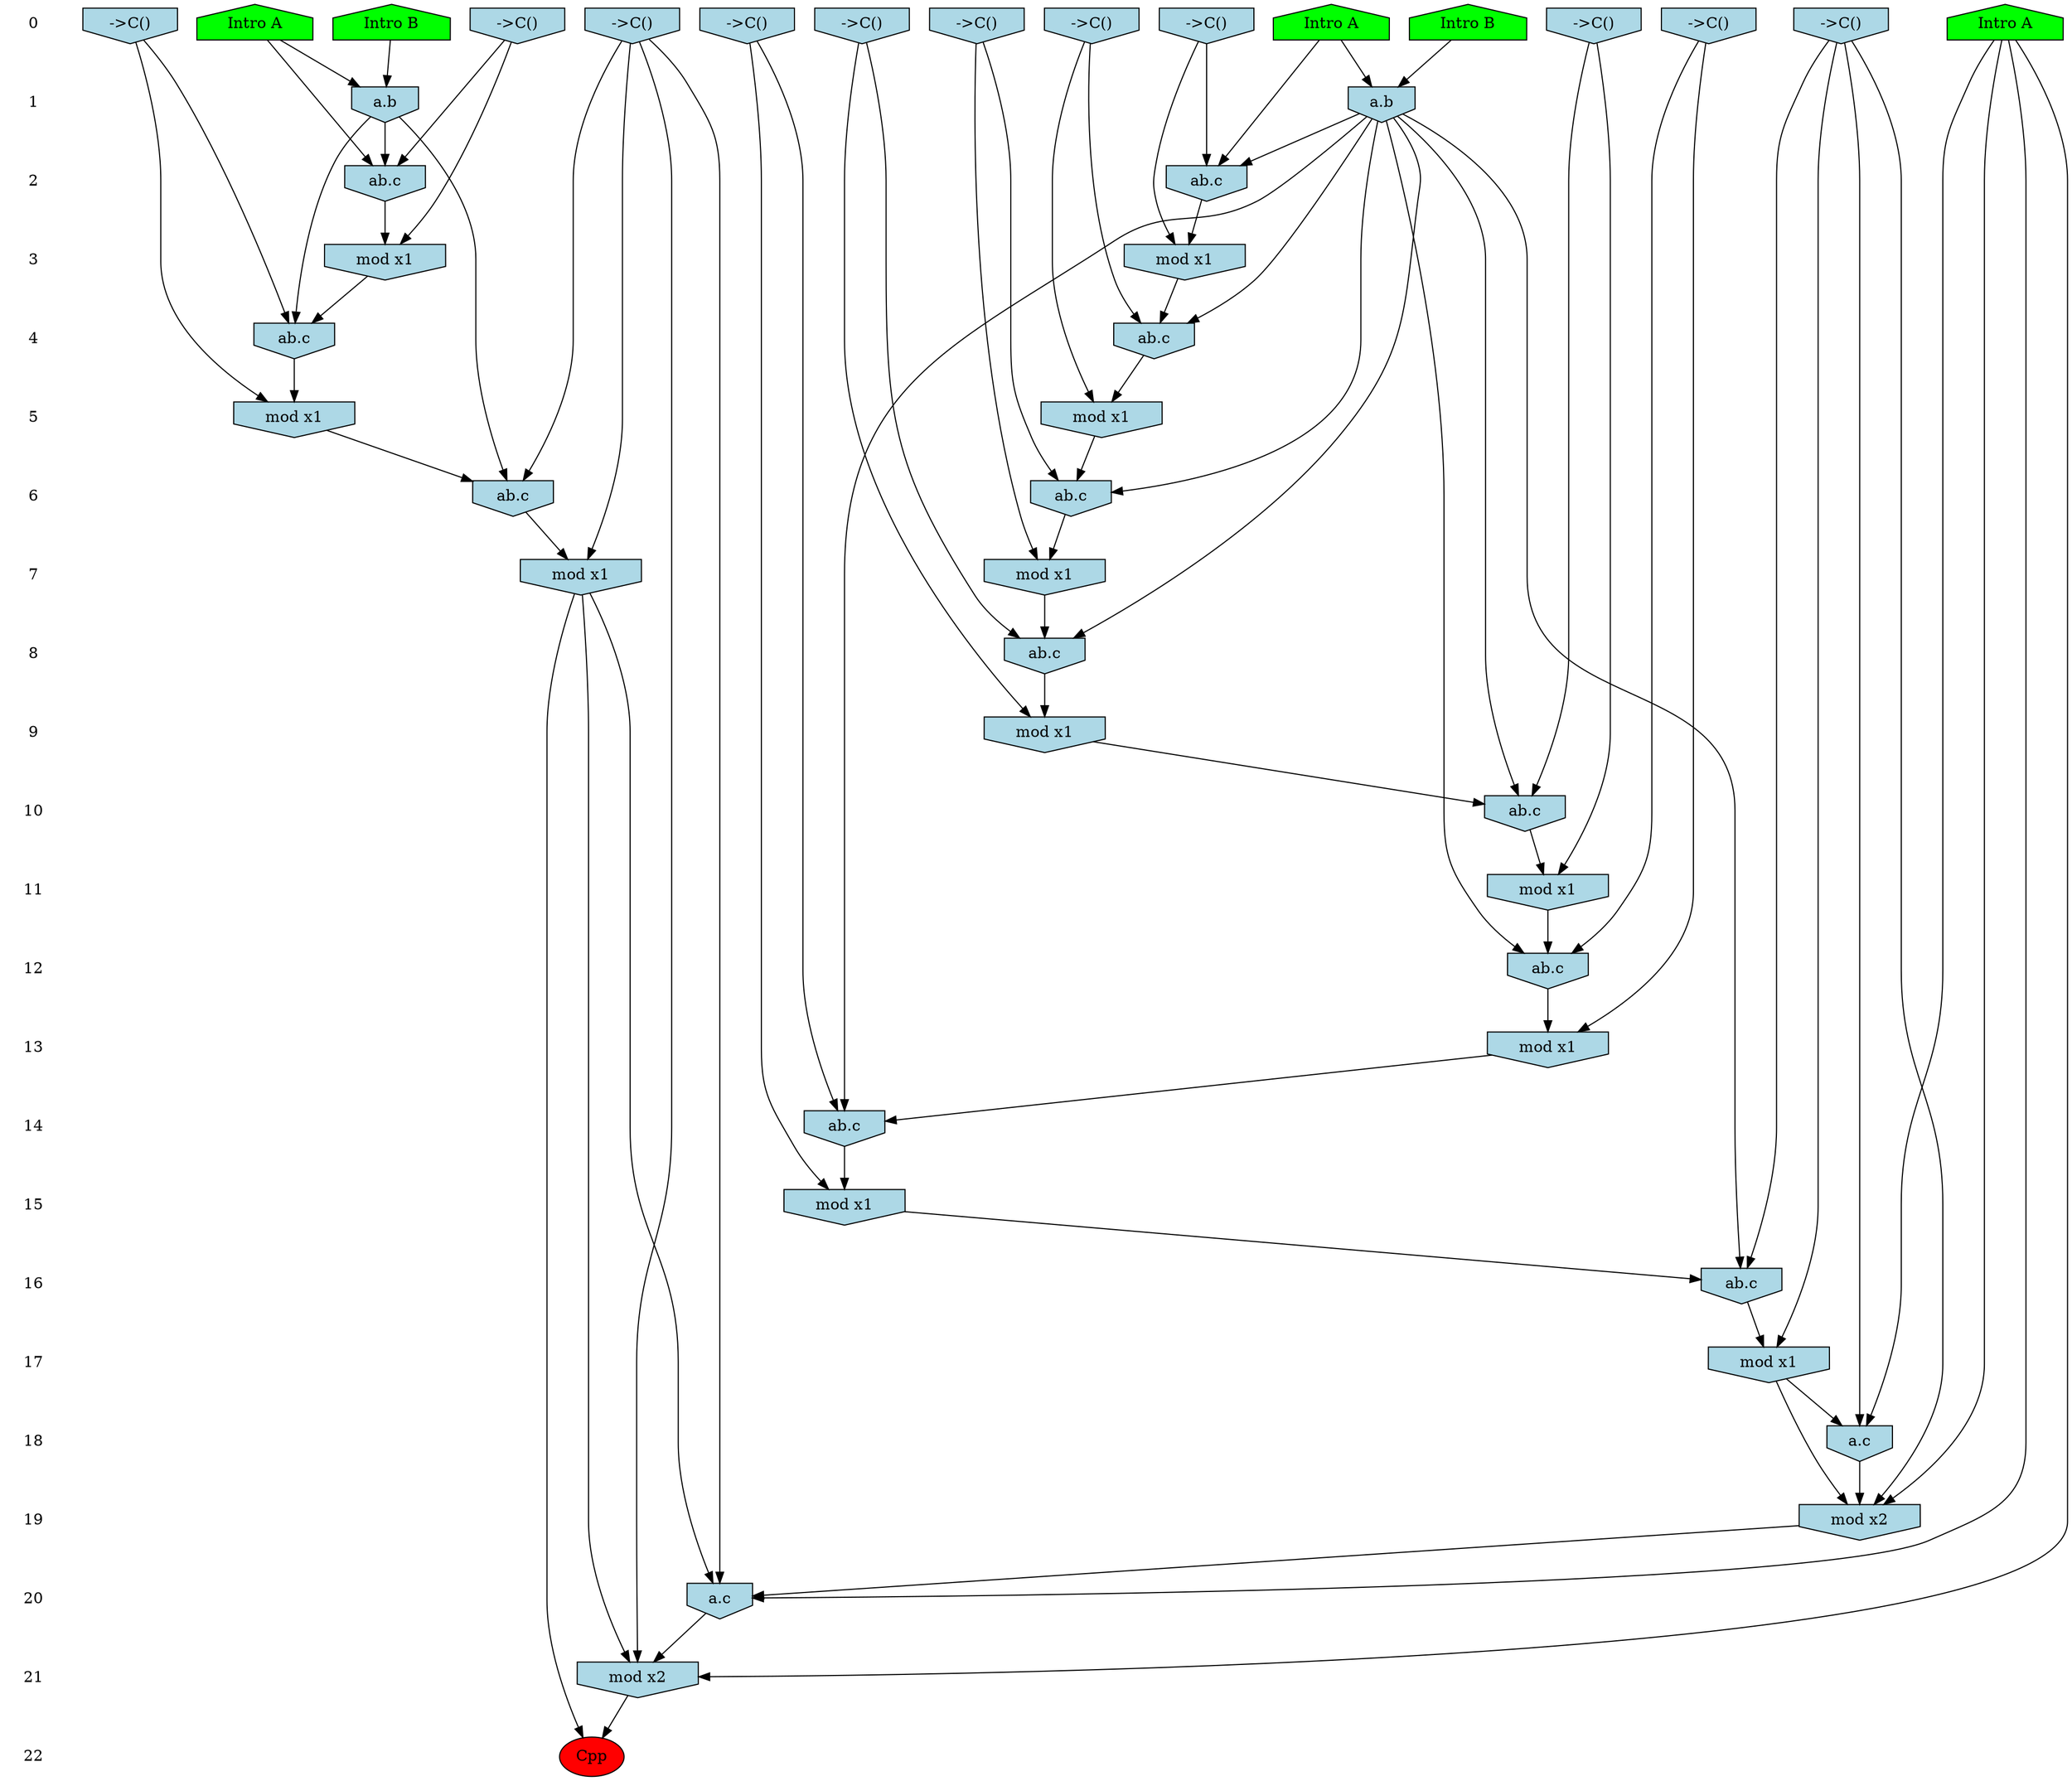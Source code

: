 /* Compression of 1 causal flows obtained in average at 7.292767E+01 t.u */
/* Compressed causal flows were: [6] */
digraph G{
 ranksep=.5 ; 
{ rank = same ; "0" [shape=plaintext] ; node_1 [label ="Intro A", shape=house, style=filled, fillcolor=green] ;
node_2 [label ="Intro B", shape=house, style=filled, fillcolor=green] ;
node_3 [label ="Intro A", shape=house, style=filled, fillcolor=green] ;
node_4 [label ="Intro A", shape=house, style=filled, fillcolor=green] ;
node_5 [label ="Intro B", shape=house, style=filled, fillcolor=green] ;
node_7 [label="->C()", shape=invhouse, style=filled, fillcolor = lightblue] ;
node_8 [label="->C()", shape=invhouse, style=filled, fillcolor = lightblue] ;
node_9 [label="->C()", shape=invhouse, style=filled, fillcolor = lightblue] ;
node_10 [label="->C()", shape=invhouse, style=filled, fillcolor = lightblue] ;
node_11 [label="->C()", shape=invhouse, style=filled, fillcolor = lightblue] ;
node_12 [label="->C()", shape=invhouse, style=filled, fillcolor = lightblue] ;
node_13 [label="->C()", shape=invhouse, style=filled, fillcolor = lightblue] ;
node_14 [label="->C()", shape=invhouse, style=filled, fillcolor = lightblue] ;
node_15 [label="->C()", shape=invhouse, style=filled, fillcolor = lightblue] ;
node_16 [label="->C()", shape=invhouse, style=filled, fillcolor = lightblue] ;
node_17 [label="->C()", shape=invhouse, style=filled, fillcolor = lightblue] ;
}
{ rank = same ; "1" [shape=plaintext] ; node_6 [label="a.b", shape=invhouse, style=filled, fillcolor = lightblue] ;
node_24 [label="a.b", shape=invhouse, style=filled, fillcolor = lightblue] ;
}
{ rank = same ; "2" [shape=plaintext] ; node_18 [label="ab.c", shape=invhouse, style=filled, fillcolor = lightblue] ;
node_25 [label="ab.c", shape=invhouse, style=filled, fillcolor = lightblue] ;
}
{ rank = same ; "3" [shape=plaintext] ; node_19 [label="mod x1", shape=invhouse, style=filled, fillcolor = lightblue] ;
node_26 [label="mod x1", shape=invhouse, style=filled, fillcolor = lightblue] ;
}
{ rank = same ; "4" [shape=plaintext] ; node_20 [label="ab.c", shape=invhouse, style=filled, fillcolor = lightblue] ;
node_27 [label="ab.c", shape=invhouse, style=filled, fillcolor = lightblue] ;
}
{ rank = same ; "5" [shape=plaintext] ; node_21 [label="mod x1", shape=invhouse, style=filled, fillcolor = lightblue] ;
node_28 [label="mod x1", shape=invhouse, style=filled, fillcolor = lightblue] ;
}
{ rank = same ; "6" [shape=plaintext] ; node_22 [label="ab.c", shape=invhouse, style=filled, fillcolor = lightblue] ;
node_29 [label="ab.c", shape=invhouse, style=filled, fillcolor = lightblue] ;
}
{ rank = same ; "7" [shape=plaintext] ; node_23 [label="mod x1", shape=invhouse, style=filled, fillcolor = lightblue] ;
node_30 [label="mod x1", shape=invhouse, style=filled, fillcolor = lightblue] ;
}
{ rank = same ; "8" [shape=plaintext] ; node_31 [label="ab.c", shape=invhouse, style=filled, fillcolor = lightblue] ;
}
{ rank = same ; "9" [shape=plaintext] ; node_32 [label="mod x1", shape=invhouse, style=filled, fillcolor = lightblue] ;
}
{ rank = same ; "10" [shape=plaintext] ; node_33 [label="ab.c", shape=invhouse, style=filled, fillcolor = lightblue] ;
}
{ rank = same ; "11" [shape=plaintext] ; node_34 [label="mod x1", shape=invhouse, style=filled, fillcolor = lightblue] ;
}
{ rank = same ; "12" [shape=plaintext] ; node_35 [label="ab.c", shape=invhouse, style=filled, fillcolor = lightblue] ;
}
{ rank = same ; "13" [shape=plaintext] ; node_36 [label="mod x1", shape=invhouse, style=filled, fillcolor = lightblue] ;
}
{ rank = same ; "14" [shape=plaintext] ; node_37 [label="ab.c", shape=invhouse, style=filled, fillcolor = lightblue] ;
}
{ rank = same ; "15" [shape=plaintext] ; node_38 [label="mod x1", shape=invhouse, style=filled, fillcolor = lightblue] ;
}
{ rank = same ; "16" [shape=plaintext] ; node_39 [label="ab.c", shape=invhouse, style=filled, fillcolor = lightblue] ;
}
{ rank = same ; "17" [shape=plaintext] ; node_40 [label="mod x1", shape=invhouse, style=filled, fillcolor = lightblue] ;
}
{ rank = same ; "18" [shape=plaintext] ; node_41 [label="a.c", shape=invhouse, style=filled, fillcolor = lightblue] ;
}
{ rank = same ; "19" [shape=plaintext] ; node_42 [label="mod x2", shape=invhouse, style=filled, fillcolor = lightblue] ;
}
{ rank = same ; "20" [shape=plaintext] ; node_43 [label="a.c", shape=invhouse, style=filled, fillcolor = lightblue] ;
}
{ rank = same ; "21" [shape=plaintext] ; node_44 [label="mod x2", shape=invhouse, style=filled, fillcolor = lightblue] ;
}
{ rank = same ; "22" [shape=plaintext] ; node_45 [label ="Cpp", style=filled, fillcolor=red] ;
}
"0" -> "1" [style="invis"]; 
"1" -> "2" [style="invis"]; 
"2" -> "3" [style="invis"]; 
"3" -> "4" [style="invis"]; 
"4" -> "5" [style="invis"]; 
"5" -> "6" [style="invis"]; 
"6" -> "7" [style="invis"]; 
"7" -> "8" [style="invis"]; 
"8" -> "9" [style="invis"]; 
"9" -> "10" [style="invis"]; 
"10" -> "11" [style="invis"]; 
"11" -> "12" [style="invis"]; 
"12" -> "13" [style="invis"]; 
"13" -> "14" [style="invis"]; 
"14" -> "15" [style="invis"]; 
"15" -> "16" [style="invis"]; 
"16" -> "17" [style="invis"]; 
"17" -> "18" [style="invis"]; 
"18" -> "19" [style="invis"]; 
"19" -> "20" [style="invis"]; 
"20" -> "21" [style="invis"]; 
"21" -> "22" [style="invis"]; 
node_1 -> node_6
node_5 -> node_6
node_1 -> node_18
node_6 -> node_18
node_14 -> node_18
node_14 -> node_19
node_18 -> node_19
node_6 -> node_20
node_12 -> node_20
node_19 -> node_20
node_12 -> node_21
node_20 -> node_21
node_6 -> node_22
node_13 -> node_22
node_21 -> node_22
node_13 -> node_23
node_22 -> node_23
node_2 -> node_24
node_4 -> node_24
node_4 -> node_25
node_7 -> node_25
node_24 -> node_25
node_7 -> node_26
node_25 -> node_26
node_10 -> node_27
node_24 -> node_27
node_26 -> node_27
node_10 -> node_28
node_27 -> node_28
node_16 -> node_29
node_24 -> node_29
node_28 -> node_29
node_16 -> node_30
node_29 -> node_30
node_17 -> node_31
node_24 -> node_31
node_30 -> node_31
node_17 -> node_32
node_31 -> node_32
node_11 -> node_33
node_24 -> node_33
node_32 -> node_33
node_11 -> node_34
node_33 -> node_34
node_9 -> node_35
node_24 -> node_35
node_34 -> node_35
node_9 -> node_36
node_35 -> node_36
node_15 -> node_37
node_24 -> node_37
node_36 -> node_37
node_15 -> node_38
node_37 -> node_38
node_8 -> node_39
node_24 -> node_39
node_38 -> node_39
node_8 -> node_40
node_39 -> node_40
node_3 -> node_41
node_8 -> node_41
node_40 -> node_41
node_3 -> node_42
node_8 -> node_42
node_40 -> node_42
node_41 -> node_42
node_3 -> node_43
node_13 -> node_43
node_23 -> node_43
node_42 -> node_43
node_3 -> node_44
node_13 -> node_44
node_23 -> node_44
node_43 -> node_44
node_23 -> node_45
node_44 -> node_45
}
/*
 Dot generation time: 0.000195
*/
